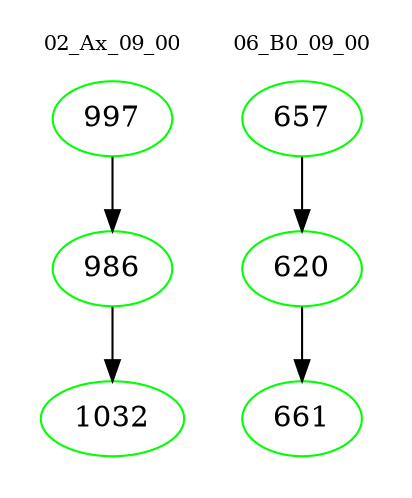 digraph{
subgraph cluster_0 {
color = white
label = "02_Ax_09_00";
fontsize=10;
T0_997 [label="997", color="green"]
T0_997 -> T0_986 [color="black"]
T0_986 [label="986", color="green"]
T0_986 -> T0_1032 [color="black"]
T0_1032 [label="1032", color="green"]
}
subgraph cluster_1 {
color = white
label = "06_B0_09_00";
fontsize=10;
T1_657 [label="657", color="green"]
T1_657 -> T1_620 [color="black"]
T1_620 [label="620", color="green"]
T1_620 -> T1_661 [color="black"]
T1_661 [label="661", color="green"]
}
}
